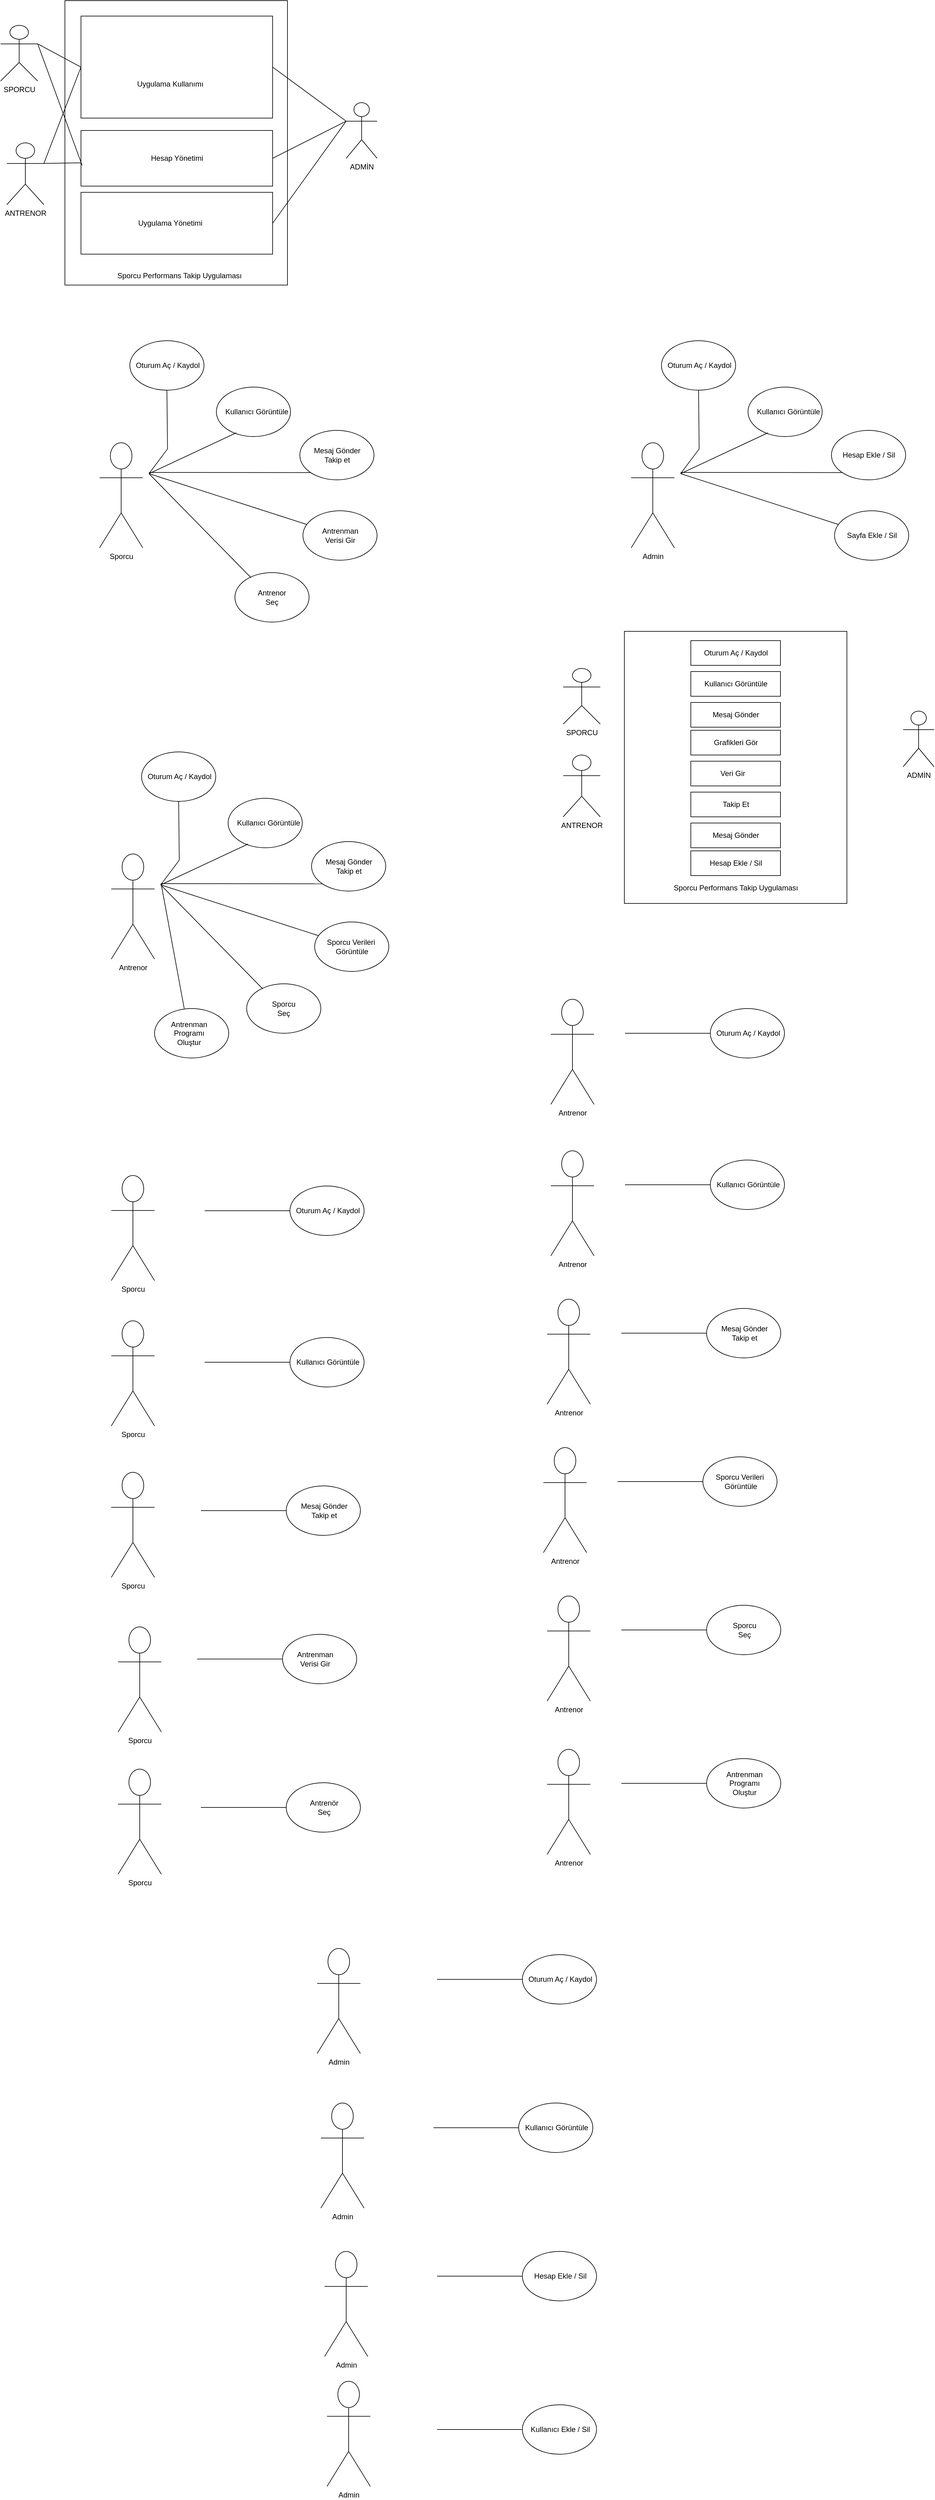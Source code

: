 <mxfile version="24.2.5" type="github">
  <diagram name="Sayfa -1" id="F9p8h_KPN2AIbbvUdC_e">
    <mxGraphModel dx="1235" dy="614" grid="1" gridSize="10" guides="1" tooltips="1" connect="1" arrows="1" fold="1" page="1" pageScale="1" pageWidth="827" pageHeight="1169" math="0" shadow="0">
      <root>
        <mxCell id="0" />
        <mxCell id="1" parent="0" />
        <mxCell id="TQ4YY_q4qZVOCzLpH_U3-81" value="" style="ellipse;whiteSpace=wrap;html=1;" parent="1" vertex="1">
          <mxGeometry x="449" y="935" width="120" height="80" as="geometry" />
        </mxCell>
        <mxCell id="TQ4YY_q4qZVOCzLpH_U3-1" value="SPORCU" style="shape=umlActor;verticalLabelPosition=bottom;verticalAlign=top;html=1;outlineConnect=0;" parent="1" vertex="1">
          <mxGeometry x="70" y="50" width="60" height="90" as="geometry" />
        </mxCell>
        <mxCell id="TQ4YY_q4qZVOCzLpH_U3-2" value="ADMİN" style="shape=umlActor;verticalLabelPosition=bottom;verticalAlign=top;html=1;outlineConnect=0;" parent="1" vertex="1">
          <mxGeometry x="629" y="175" width="50" height="90" as="geometry" />
        </mxCell>
        <mxCell id="TQ4YY_q4qZVOCzLpH_U3-3" value="ANTRENOR" style="shape=umlActor;verticalLabelPosition=bottom;verticalAlign=top;html=1;outlineConnect=0;" parent="1" vertex="1">
          <mxGeometry x="80" y="240" width="60" height="100" as="geometry" />
        </mxCell>
        <mxCell id="TQ4YY_q4qZVOCzLpH_U3-5" value="" style="rounded=0;whiteSpace=wrap;html=1;" parent="1" vertex="1">
          <mxGeometry x="174" y="10" width="360" height="460" as="geometry" />
        </mxCell>
        <mxCell id="TQ4YY_q4qZVOCzLpH_U3-11" value="" style="rounded=0;whiteSpace=wrap;html=1;" parent="1" vertex="1">
          <mxGeometry x="200" y="320" width="310" height="100" as="geometry" />
        </mxCell>
        <mxCell id="TQ4YY_q4qZVOCzLpH_U3-13" value="Sporcu Performans Takip Uygulaması" style="text;html=1;align=center;verticalAlign=middle;resizable=0;points=[];autosize=1;strokeColor=none;fillColor=none;" parent="1" vertex="1">
          <mxGeometry x="249" y="440" width="220" height="30" as="geometry" />
        </mxCell>
        <mxCell id="TQ4YY_q4qZVOCzLpH_U3-15" value="Uygulama Yönetimi" style="text;html=1;align=center;verticalAlign=middle;resizable=0;points=[];autosize=1;strokeColor=none;fillColor=none;" parent="1" vertex="1">
          <mxGeometry x="279" y="355" width="130" height="30" as="geometry" />
        </mxCell>
        <mxCell id="TQ4YY_q4qZVOCzLpH_U3-25" value="" style="rounded=0;whiteSpace=wrap;html=1;" parent="1" vertex="1">
          <mxGeometry x="200" y="220" width="310" height="90" as="geometry" />
        </mxCell>
        <mxCell id="TQ4YY_q4qZVOCzLpH_U3-26" value="" style="rounded=0;whiteSpace=wrap;html=1;" parent="1" vertex="1">
          <mxGeometry x="200" y="35" width="310" height="165" as="geometry" />
        </mxCell>
        <mxCell id="TQ4YY_q4qZVOCzLpH_U3-31" value="Uygulama Kullanımı" style="text;html=1;align=center;verticalAlign=middle;resizable=0;points=[];autosize=1;strokeColor=none;fillColor=none;" parent="1" vertex="1">
          <mxGeometry x="279" y="130" width="130" height="30" as="geometry" />
        </mxCell>
        <mxCell id="TQ4YY_q4qZVOCzLpH_U3-32" value="Hesap Yönetimi" style="text;html=1;align=center;verticalAlign=middle;resizable=0;points=[];autosize=1;strokeColor=none;fillColor=none;" parent="1" vertex="1">
          <mxGeometry x="300" y="250" width="110" height="30" as="geometry" />
        </mxCell>
        <mxCell id="TQ4YY_q4qZVOCzLpH_U3-34" value="SPORCU" style="shape=umlActor;verticalLabelPosition=bottom;verticalAlign=top;html=1;outlineConnect=0;" parent="1" vertex="1">
          <mxGeometry x="980" y="1090" width="60" height="90" as="geometry" />
        </mxCell>
        <mxCell id="TQ4YY_q4qZVOCzLpH_U3-35" value="ADMİN" style="shape=umlActor;verticalLabelPosition=bottom;verticalAlign=top;html=1;outlineConnect=0;" parent="1" vertex="1">
          <mxGeometry x="1530" y="1159" width="50" height="90" as="geometry" />
        </mxCell>
        <mxCell id="TQ4YY_q4qZVOCzLpH_U3-36" value="ANTRENOR" style="shape=umlActor;verticalLabelPosition=bottom;verticalAlign=top;html=1;outlineConnect=0;" parent="1" vertex="1">
          <mxGeometry x="980" y="1230" width="60" height="100" as="geometry" />
        </mxCell>
        <mxCell id="TQ4YY_q4qZVOCzLpH_U3-37" value="" style="rounded=0;whiteSpace=wrap;html=1;" parent="1" vertex="1">
          <mxGeometry x="1079" y="1030" width="360" height="440" as="geometry" />
        </mxCell>
        <mxCell id="TQ4YY_q4qZVOCzLpH_U3-38" value="" style="rounded=0;whiteSpace=wrap;html=1;" parent="1" vertex="1">
          <mxGeometry x="1186.5" y="1045" width="145" height="40" as="geometry" />
        </mxCell>
        <mxCell id="TQ4YY_q4qZVOCzLpH_U3-39" value="" style="rounded=0;whiteSpace=wrap;html=1;" parent="1" vertex="1">
          <mxGeometry x="1186.5" y="1095" width="145" height="40" as="geometry" />
        </mxCell>
        <mxCell id="TQ4YY_q4qZVOCzLpH_U3-40" value="" style="rounded=0;whiteSpace=wrap;html=1;" parent="1" vertex="1">
          <mxGeometry x="1186.5" y="1145" width="145" height="40" as="geometry" />
        </mxCell>
        <mxCell id="TQ4YY_q4qZVOCzLpH_U3-41" value="" style="rounded=0;whiteSpace=wrap;html=1;" parent="1" vertex="1">
          <mxGeometry x="1186.5" y="1385" width="145" height="40" as="geometry" />
        </mxCell>
        <mxCell id="TQ4YY_q4qZVOCzLpH_U3-42" value="Sporcu Performans Takip Uygulaması" style="text;html=1;align=center;verticalAlign=middle;resizable=0;points=[];autosize=1;strokeColor=none;fillColor=none;" parent="1" vertex="1">
          <mxGeometry x="1149" y="1430" width="220" height="30" as="geometry" />
        </mxCell>
        <mxCell id="TQ4YY_q4qZVOCzLpH_U3-43" value="Hesap Ekle / Sil" style="text;html=1;align=center;verticalAlign=middle;resizable=0;points=[];autosize=1;strokeColor=none;fillColor=none;" parent="1" vertex="1">
          <mxGeometry x="1204" y="1390" width="110" height="30" as="geometry" />
        </mxCell>
        <mxCell id="TQ4YY_q4qZVOCzLpH_U3-44" value="Mesaj Gönder" style="text;html=1;align=center;verticalAlign=middle;resizable=0;points=[];autosize=1;strokeColor=none;fillColor=none;" parent="1" vertex="1">
          <mxGeometry x="1209" y="1150" width="100" height="30" as="geometry" />
        </mxCell>
        <mxCell id="TQ4YY_q4qZVOCzLpH_U3-45" value="Kullanıcı Görüntüle" style="text;html=1;align=center;verticalAlign=middle;resizable=0;points=[];autosize=1;strokeColor=none;fillColor=none;" parent="1" vertex="1">
          <mxGeometry x="1194" y="1100" width="130" height="30" as="geometry" />
        </mxCell>
        <mxCell id="TQ4YY_q4qZVOCzLpH_U3-46" value="Oturum Aç / Kaydol" style="text;html=1;align=center;verticalAlign=middle;resizable=0;points=[];autosize=1;strokeColor=none;fillColor=none;" parent="1" vertex="1">
          <mxGeometry x="1194" y="1050" width="130" height="30" as="geometry" />
        </mxCell>
        <mxCell id="TQ4YY_q4qZVOCzLpH_U3-48" value="" style="rounded=0;whiteSpace=wrap;html=1;" parent="1" vertex="1">
          <mxGeometry x="1186.5" y="1340" width="145" height="40" as="geometry" />
        </mxCell>
        <mxCell id="TQ4YY_q4qZVOCzLpH_U3-49" value="" style="rounded=0;whiteSpace=wrap;html=1;" parent="1" vertex="1">
          <mxGeometry x="1186.5" y="1290" width="145" height="40" as="geometry" />
        </mxCell>
        <mxCell id="TQ4YY_q4qZVOCzLpH_U3-50" value="" style="rounded=0;whiteSpace=wrap;html=1;" parent="1" vertex="1">
          <mxGeometry x="1186.5" y="1240" width="145" height="40" as="geometry" />
        </mxCell>
        <mxCell id="TQ4YY_q4qZVOCzLpH_U3-51" value="" style="rounded=0;whiteSpace=wrap;html=1;" parent="1" vertex="1">
          <mxGeometry x="1186.5" y="1190" width="145" height="40" as="geometry" />
        </mxCell>
        <mxCell id="TQ4YY_q4qZVOCzLpH_U3-52" value="Grafikleri Gör" style="text;html=1;align=center;verticalAlign=middle;resizable=0;points=[];autosize=1;strokeColor=none;fillColor=none;" parent="1" vertex="1">
          <mxGeometry x="1214" y="1195" width="90" height="30" as="geometry" />
        </mxCell>
        <mxCell id="TQ4YY_q4qZVOCzLpH_U3-53" value="Veri Gir" style="text;html=1;align=center;verticalAlign=middle;resizable=0;points=[];autosize=1;strokeColor=none;fillColor=none;" parent="1" vertex="1">
          <mxGeometry x="1224" y="1245" width="60" height="30" as="geometry" />
        </mxCell>
        <mxCell id="TQ4YY_q4qZVOCzLpH_U3-54" value="Takip Et" style="text;html=1;align=center;verticalAlign=middle;resizable=0;points=[];autosize=1;strokeColor=none;fillColor=none;" parent="1" vertex="1">
          <mxGeometry x="1224" y="1295" width="70" height="30" as="geometry" />
        </mxCell>
        <mxCell id="TQ4YY_q4qZVOCzLpH_U3-55" value="Mesaj Gönder" style="text;html=1;align=center;verticalAlign=middle;resizable=0;points=[];autosize=1;strokeColor=none;fillColor=none;" parent="1" vertex="1">
          <mxGeometry x="1209" y="1345" width="100" height="30" as="geometry" />
        </mxCell>
        <mxCell id="TQ4YY_q4qZVOCzLpH_U3-58" value="" style="endArrow=none;html=1;rounded=0;exitX=0;exitY=0.333;exitDx=0;exitDy=0;exitPerimeter=0;entryX=1;entryY=0.5;entryDx=0;entryDy=0;" parent="1" source="TQ4YY_q4qZVOCzLpH_U3-2" target="TQ4YY_q4qZVOCzLpH_U3-26" edge="1">
          <mxGeometry width="50" height="50" relative="1" as="geometry">
            <mxPoint x="680" y="270" as="sourcePoint" />
            <mxPoint x="730" y="220" as="targetPoint" />
          </mxGeometry>
        </mxCell>
        <mxCell id="TQ4YY_q4qZVOCzLpH_U3-63" value="" style="endArrow=none;html=1;rounded=0;exitX=0;exitY=0.333;exitDx=0;exitDy=0;exitPerimeter=0;entryX=1;entryY=0.5;entryDx=0;entryDy=0;" parent="1" source="TQ4YY_q4qZVOCzLpH_U3-2" target="TQ4YY_q4qZVOCzLpH_U3-25" edge="1">
          <mxGeometry width="50" height="50" relative="1" as="geometry">
            <mxPoint x="690" y="280" as="sourcePoint" />
            <mxPoint x="740" y="230" as="targetPoint" />
          </mxGeometry>
        </mxCell>
        <mxCell id="TQ4YY_q4qZVOCzLpH_U3-64" value="" style="endArrow=none;html=1;rounded=0;exitX=0;exitY=0.333;exitDx=0;exitDy=0;exitPerimeter=0;entryX=1;entryY=0.5;entryDx=0;entryDy=0;" parent="1" source="TQ4YY_q4qZVOCzLpH_U3-2" target="TQ4YY_q4qZVOCzLpH_U3-11" edge="1">
          <mxGeometry width="50" height="50" relative="1" as="geometry">
            <mxPoint x="700" y="290" as="sourcePoint" />
            <mxPoint x="750" y="240" as="targetPoint" />
          </mxGeometry>
        </mxCell>
        <mxCell id="TQ4YY_q4qZVOCzLpH_U3-65" value="" style="endArrow=none;html=1;rounded=0;exitX=1;exitY=0.333;exitDx=0;exitDy=0;exitPerimeter=0;entryX=0;entryY=0.5;entryDx=0;entryDy=0;" parent="1" source="TQ4YY_q4qZVOCzLpH_U3-1" target="TQ4YY_q4qZVOCzLpH_U3-26" edge="1">
          <mxGeometry width="50" height="50" relative="1" as="geometry">
            <mxPoint x="710" y="300" as="sourcePoint" />
            <mxPoint x="760" y="250" as="targetPoint" />
          </mxGeometry>
        </mxCell>
        <mxCell id="TQ4YY_q4qZVOCzLpH_U3-66" value="" style="endArrow=none;html=1;rounded=0;exitX=1;exitY=0.333;exitDx=0;exitDy=0;exitPerimeter=0;entryX=-0.001;entryY=0.582;entryDx=0;entryDy=0;entryPerimeter=0;" parent="1" source="TQ4YY_q4qZVOCzLpH_U3-3" target="TQ4YY_q4qZVOCzLpH_U3-25" edge="1">
          <mxGeometry width="50" height="50" relative="1" as="geometry">
            <mxPoint x="720" y="310" as="sourcePoint" />
            <mxPoint x="770" y="260" as="targetPoint" />
          </mxGeometry>
        </mxCell>
        <mxCell id="TQ4YY_q4qZVOCzLpH_U3-67" value="" style="endArrow=none;html=1;rounded=0;exitX=1;exitY=0.333;exitDx=0;exitDy=0;exitPerimeter=0;entryX=0;entryY=0.5;entryDx=0;entryDy=0;" parent="1" source="TQ4YY_q4qZVOCzLpH_U3-3" target="TQ4YY_q4qZVOCzLpH_U3-26" edge="1">
          <mxGeometry width="50" height="50" relative="1" as="geometry">
            <mxPoint x="730" y="320" as="sourcePoint" />
            <mxPoint x="780" y="270" as="targetPoint" />
          </mxGeometry>
        </mxCell>
        <mxCell id="TQ4YY_q4qZVOCzLpH_U3-68" value="" style="endArrow=none;html=1;rounded=0;exitX=1;exitY=0.333;exitDx=0;exitDy=0;exitPerimeter=0;entryX=0.006;entryY=0.627;entryDx=0;entryDy=0;entryPerimeter=0;" parent="1" source="TQ4YY_q4qZVOCzLpH_U3-1" target="TQ4YY_q4qZVOCzLpH_U3-25" edge="1">
          <mxGeometry width="50" height="50" relative="1" as="geometry">
            <mxPoint x="740" y="330" as="sourcePoint" />
            <mxPoint x="790" y="280" as="targetPoint" />
          </mxGeometry>
        </mxCell>
        <mxCell id="TQ4YY_q4qZVOCzLpH_U3-71" value="Sporcu" style="shape=umlActor;verticalLabelPosition=bottom;verticalAlign=top;html=1;outlineConnect=0;" parent="1" vertex="1">
          <mxGeometry x="230" y="725" width="70" height="170" as="geometry" />
        </mxCell>
        <mxCell id="TQ4YY_q4qZVOCzLpH_U3-72" value="" style="ellipse;whiteSpace=wrap;html=1;" parent="1" vertex="1">
          <mxGeometry x="419" y="635" width="120" height="80" as="geometry" />
        </mxCell>
        <mxCell id="TQ4YY_q4qZVOCzLpH_U3-73" value="" style="ellipse;whiteSpace=wrap;html=1;" parent="1" vertex="1">
          <mxGeometry x="559" y="835" width="120" height="80" as="geometry" />
        </mxCell>
        <mxCell id="TQ4YY_q4qZVOCzLpH_U3-74" value="" style="ellipse;whiteSpace=wrap;html=1;" parent="1" vertex="1">
          <mxGeometry x="279" y="560" width="120" height="80" as="geometry" />
        </mxCell>
        <mxCell id="TQ4YY_q4qZVOCzLpH_U3-75" value="" style="ellipse;whiteSpace=wrap;html=1;" parent="1" vertex="1">
          <mxGeometry x="554" y="705" width="120" height="80" as="geometry" />
        </mxCell>
        <mxCell id="TQ4YY_q4qZVOCzLpH_U3-85" value="" style="endArrow=none;html=1;rounded=0;entryX=0.5;entryY=1;entryDx=0;entryDy=0;" parent="1" target="TQ4YY_q4qZVOCzLpH_U3-74" edge="1">
          <mxGeometry width="50" height="50" relative="1" as="geometry">
            <mxPoint x="310" y="775" as="sourcePoint" />
            <mxPoint x="360" y="645" as="targetPoint" />
            <Array as="points">
              <mxPoint x="340" y="735" />
            </Array>
          </mxGeometry>
        </mxCell>
        <mxCell id="TQ4YY_q4qZVOCzLpH_U3-86" value="" style="endArrow=none;html=1;rounded=0;entryX=0.268;entryY=0.925;entryDx=0;entryDy=0;entryPerimeter=0;" parent="1" target="TQ4YY_q4qZVOCzLpH_U3-72" edge="1">
          <mxGeometry width="50" height="50" relative="1" as="geometry">
            <mxPoint x="310" y="775" as="sourcePoint" />
            <mxPoint x="500" y="795" as="targetPoint" />
          </mxGeometry>
        </mxCell>
        <mxCell id="TQ4YY_q4qZVOCzLpH_U3-87" value="" style="endArrow=none;html=1;rounded=0;entryX=0;entryY=1;entryDx=0;entryDy=0;" parent="1" target="TQ4YY_q4qZVOCzLpH_U3-75" edge="1">
          <mxGeometry width="50" height="50" relative="1" as="geometry">
            <mxPoint x="310" y="773" as="sourcePoint" />
            <mxPoint x="510" y="805" as="targetPoint" />
          </mxGeometry>
        </mxCell>
        <mxCell id="TQ4YY_q4qZVOCzLpH_U3-88" value="" style="endArrow=none;html=1;rounded=0;entryX=0.048;entryY=0.275;entryDx=0;entryDy=0;entryPerimeter=0;" parent="1" target="TQ4YY_q4qZVOCzLpH_U3-73" edge="1">
          <mxGeometry width="50" height="50" relative="1" as="geometry">
            <mxPoint x="310" y="775" as="sourcePoint" />
            <mxPoint x="520" y="815" as="targetPoint" />
          </mxGeometry>
        </mxCell>
        <mxCell id="TQ4YY_q4qZVOCzLpH_U3-89" value="" style="endArrow=none;html=1;rounded=0;entryX=0.218;entryY=0.105;entryDx=0;entryDy=0;entryPerimeter=0;" parent="1" target="TQ4YY_q4qZVOCzLpH_U3-81" edge="1">
          <mxGeometry width="50" height="50" relative="1" as="geometry">
            <mxPoint x="310" y="775" as="sourcePoint" />
            <mxPoint x="530" y="825" as="targetPoint" />
          </mxGeometry>
        </mxCell>
        <mxCell id="TQ4YY_q4qZVOCzLpH_U3-90" value="Oturum Aç / Kaydol" style="text;html=1;align=center;verticalAlign=middle;resizable=0;points=[];autosize=1;strokeColor=none;fillColor=none;" parent="1" vertex="1">
          <mxGeometry x="275" y="585" width="130" height="30" as="geometry" />
        </mxCell>
        <mxCell id="TQ4YY_q4qZVOCzLpH_U3-91" value="Kullanıcı Görüntüle" style="text;html=1;align=center;verticalAlign=middle;resizable=0;points=[];autosize=1;strokeColor=none;fillColor=none;" parent="1" vertex="1">
          <mxGeometry x="419" y="660" width="130" height="30" as="geometry" />
        </mxCell>
        <mxCell id="TQ4YY_q4qZVOCzLpH_U3-92" value="Mesaj Gönder&lt;div&gt;Takip et&lt;/div&gt;" style="text;html=1;align=center;verticalAlign=middle;resizable=0;points=[];autosize=1;strokeColor=none;fillColor=none;" parent="1" vertex="1">
          <mxGeometry x="564" y="725" width="100" height="40" as="geometry" />
        </mxCell>
        <mxCell id="TQ4YY_q4qZVOCzLpH_U3-93" value="&lt;div data-sider-select-id=&quot;3e3904bb-3e57-48af-86de-5b4dbb891e42&quot;&gt;Antrenman&lt;/div&gt;Verisi Gir" style="text;html=1;align=center;verticalAlign=middle;resizable=0;points=[];autosize=1;strokeColor=none;fillColor=none;" parent="1" vertex="1">
          <mxGeometry x="579" y="855" width="80" height="40" as="geometry" />
        </mxCell>
        <mxCell id="TQ4YY_q4qZVOCzLpH_U3-95" value="Antrenor Seç" style="text;html=1;align=center;verticalAlign=middle;whiteSpace=wrap;rounded=0;" parent="1" vertex="1">
          <mxGeometry x="479" y="960" width="60" height="30" as="geometry" />
        </mxCell>
        <mxCell id="TQ4YY_q4qZVOCzLpH_U3-117" value="" style="ellipse;whiteSpace=wrap;html=1;" parent="1" vertex="1">
          <mxGeometry x="468" y="1600" width="120" height="80" as="geometry" />
        </mxCell>
        <mxCell id="TQ4YY_q4qZVOCzLpH_U3-118" value="Antrenor" style="shape=umlActor;verticalLabelPosition=bottom;verticalAlign=top;html=1;outlineConnect=0;" parent="1" vertex="1">
          <mxGeometry x="249" y="1390" width="70" height="170" as="geometry" />
        </mxCell>
        <mxCell id="TQ4YY_q4qZVOCzLpH_U3-119" value="" style="ellipse;whiteSpace=wrap;html=1;" parent="1" vertex="1">
          <mxGeometry x="438" y="1300" width="120" height="80" as="geometry" />
        </mxCell>
        <mxCell id="TQ4YY_q4qZVOCzLpH_U3-120" value="" style="ellipse;whiteSpace=wrap;html=1;" parent="1" vertex="1">
          <mxGeometry x="578" y="1500" width="120" height="80" as="geometry" />
        </mxCell>
        <mxCell id="TQ4YY_q4qZVOCzLpH_U3-121" value="" style="ellipse;whiteSpace=wrap;html=1;" parent="1" vertex="1">
          <mxGeometry x="298" y="1225" width="120" height="80" as="geometry" />
        </mxCell>
        <mxCell id="TQ4YY_q4qZVOCzLpH_U3-122" value="" style="ellipse;whiteSpace=wrap;html=1;" parent="1" vertex="1">
          <mxGeometry x="573" y="1370" width="120" height="80" as="geometry" />
        </mxCell>
        <mxCell id="TQ4YY_q4qZVOCzLpH_U3-123" value="" style="endArrow=none;html=1;rounded=0;entryX=0.5;entryY=1;entryDx=0;entryDy=0;" parent="1" target="TQ4YY_q4qZVOCzLpH_U3-121" edge="1">
          <mxGeometry width="50" height="50" relative="1" as="geometry">
            <mxPoint x="329" y="1440" as="sourcePoint" />
            <mxPoint x="379" y="1310" as="targetPoint" />
            <Array as="points">
              <mxPoint x="359" y="1400" />
            </Array>
          </mxGeometry>
        </mxCell>
        <mxCell id="TQ4YY_q4qZVOCzLpH_U3-124" value="" style="endArrow=none;html=1;rounded=0;entryX=0.268;entryY=0.925;entryDx=0;entryDy=0;entryPerimeter=0;" parent="1" target="TQ4YY_q4qZVOCzLpH_U3-119" edge="1">
          <mxGeometry width="50" height="50" relative="1" as="geometry">
            <mxPoint x="329" y="1440" as="sourcePoint" />
            <mxPoint x="519" y="1460" as="targetPoint" />
          </mxGeometry>
        </mxCell>
        <mxCell id="TQ4YY_q4qZVOCzLpH_U3-125" value="" style="endArrow=none;html=1;rounded=0;entryX=0;entryY=1;entryDx=0;entryDy=0;" parent="1" target="TQ4YY_q4qZVOCzLpH_U3-122" edge="1">
          <mxGeometry width="50" height="50" relative="1" as="geometry">
            <mxPoint x="329" y="1438" as="sourcePoint" />
            <mxPoint x="529" y="1470" as="targetPoint" />
          </mxGeometry>
        </mxCell>
        <mxCell id="TQ4YY_q4qZVOCzLpH_U3-126" value="" style="endArrow=none;html=1;rounded=0;entryX=0.048;entryY=0.275;entryDx=0;entryDy=0;entryPerimeter=0;" parent="1" target="TQ4YY_q4qZVOCzLpH_U3-120" edge="1">
          <mxGeometry width="50" height="50" relative="1" as="geometry">
            <mxPoint x="329" y="1440" as="sourcePoint" />
            <mxPoint x="539" y="1480" as="targetPoint" />
          </mxGeometry>
        </mxCell>
        <mxCell id="TQ4YY_q4qZVOCzLpH_U3-127" value="" style="endArrow=none;html=1;rounded=0;entryX=0.218;entryY=0.105;entryDx=0;entryDy=0;entryPerimeter=0;" parent="1" target="TQ4YY_q4qZVOCzLpH_U3-117" edge="1">
          <mxGeometry width="50" height="50" relative="1" as="geometry">
            <mxPoint x="329" y="1440" as="sourcePoint" />
            <mxPoint x="549" y="1490" as="targetPoint" />
          </mxGeometry>
        </mxCell>
        <mxCell id="TQ4YY_q4qZVOCzLpH_U3-128" value="Oturum Aç / Kaydol" style="text;html=1;align=center;verticalAlign=middle;resizable=0;points=[];autosize=1;strokeColor=none;fillColor=none;" parent="1" vertex="1">
          <mxGeometry x="294" y="1250" width="130" height="30" as="geometry" />
        </mxCell>
        <mxCell id="TQ4YY_q4qZVOCzLpH_U3-129" value="Kullanıcı Görüntüle" style="text;html=1;align=center;verticalAlign=middle;resizable=0;points=[];autosize=1;strokeColor=none;fillColor=none;" parent="1" vertex="1">
          <mxGeometry x="438" y="1325" width="130" height="30" as="geometry" />
        </mxCell>
        <mxCell id="TQ4YY_q4qZVOCzLpH_U3-130" value="Mesaj Gönder&lt;div&gt;Takip et&lt;/div&gt;" style="text;html=1;align=center;verticalAlign=middle;resizable=0;points=[];autosize=1;strokeColor=none;fillColor=none;" parent="1" vertex="1">
          <mxGeometry x="583" y="1390" width="100" height="40" as="geometry" />
        </mxCell>
        <mxCell id="TQ4YY_q4qZVOCzLpH_U3-131" value="Sporcu Verileri&amp;nbsp;&lt;div&gt;Görüntüle&lt;div data-sider-select-id=&quot;bcd7e068-5583-4f03-8525-5e24136dc2b0&quot;&gt;&lt;/div&gt;&lt;/div&gt;" style="text;html=1;align=center;verticalAlign=middle;resizable=0;points=[];autosize=1;strokeColor=none;fillColor=none;" parent="1" vertex="1">
          <mxGeometry x="588" y="1520" width="100" height="40" as="geometry" />
        </mxCell>
        <mxCell id="TQ4YY_q4qZVOCzLpH_U3-132" value="Sporcu Seç" style="text;html=1;align=center;verticalAlign=middle;whiteSpace=wrap;rounded=0;" parent="1" vertex="1">
          <mxGeometry x="498" y="1625" width="60" height="30" as="geometry" />
        </mxCell>
        <mxCell id="TQ4YY_q4qZVOCzLpH_U3-134" value="Admin" style="shape=umlActor;verticalLabelPosition=bottom;verticalAlign=top;html=1;outlineConnect=0;" parent="1" vertex="1">
          <mxGeometry x="1090" y="725" width="70" height="170" as="geometry" />
        </mxCell>
        <mxCell id="TQ4YY_q4qZVOCzLpH_U3-135" value="" style="ellipse;whiteSpace=wrap;html=1;" parent="1" vertex="1">
          <mxGeometry x="1279" y="635" width="120" height="80" as="geometry" />
        </mxCell>
        <mxCell id="TQ4YY_q4qZVOCzLpH_U3-136" value="" style="ellipse;whiteSpace=wrap;html=1;" parent="1" vertex="1">
          <mxGeometry x="1419" y="835" width="120" height="80" as="geometry" />
        </mxCell>
        <mxCell id="TQ4YY_q4qZVOCzLpH_U3-137" value="" style="ellipse;whiteSpace=wrap;html=1;" parent="1" vertex="1">
          <mxGeometry x="1139" y="560" width="120" height="80" as="geometry" />
        </mxCell>
        <mxCell id="TQ4YY_q4qZVOCzLpH_U3-138" value="" style="ellipse;whiteSpace=wrap;html=1;" parent="1" vertex="1">
          <mxGeometry x="1414" y="705" width="120" height="80" as="geometry" />
        </mxCell>
        <mxCell id="TQ4YY_q4qZVOCzLpH_U3-139" value="" style="endArrow=none;html=1;rounded=0;entryX=0.5;entryY=1;entryDx=0;entryDy=0;" parent="1" target="TQ4YY_q4qZVOCzLpH_U3-137" edge="1">
          <mxGeometry width="50" height="50" relative="1" as="geometry">
            <mxPoint x="1170" y="775" as="sourcePoint" />
            <mxPoint x="1220" y="645" as="targetPoint" />
            <Array as="points">
              <mxPoint x="1200" y="735" />
            </Array>
          </mxGeometry>
        </mxCell>
        <mxCell id="TQ4YY_q4qZVOCzLpH_U3-140" value="" style="endArrow=none;html=1;rounded=0;entryX=0.268;entryY=0.925;entryDx=0;entryDy=0;entryPerimeter=0;" parent="1" target="TQ4YY_q4qZVOCzLpH_U3-135" edge="1">
          <mxGeometry width="50" height="50" relative="1" as="geometry">
            <mxPoint x="1170" y="775" as="sourcePoint" />
            <mxPoint x="1360" y="795" as="targetPoint" />
          </mxGeometry>
        </mxCell>
        <mxCell id="TQ4YY_q4qZVOCzLpH_U3-141" value="" style="endArrow=none;html=1;rounded=0;entryX=0;entryY=1;entryDx=0;entryDy=0;" parent="1" target="TQ4YY_q4qZVOCzLpH_U3-138" edge="1">
          <mxGeometry width="50" height="50" relative="1" as="geometry">
            <mxPoint x="1170" y="773" as="sourcePoint" />
            <mxPoint x="1370" y="805" as="targetPoint" />
          </mxGeometry>
        </mxCell>
        <mxCell id="TQ4YY_q4qZVOCzLpH_U3-142" value="" style="endArrow=none;html=1;rounded=0;entryX=0.048;entryY=0.275;entryDx=0;entryDy=0;entryPerimeter=0;" parent="1" target="TQ4YY_q4qZVOCzLpH_U3-136" edge="1">
          <mxGeometry width="50" height="50" relative="1" as="geometry">
            <mxPoint x="1170" y="775" as="sourcePoint" />
            <mxPoint x="1380" y="815" as="targetPoint" />
          </mxGeometry>
        </mxCell>
        <mxCell id="TQ4YY_q4qZVOCzLpH_U3-144" value="Oturum Aç / Kaydol" style="text;html=1;align=center;verticalAlign=middle;resizable=0;points=[];autosize=1;strokeColor=none;fillColor=none;" parent="1" vertex="1">
          <mxGeometry x="1135" y="585" width="130" height="30" as="geometry" />
        </mxCell>
        <mxCell id="TQ4YY_q4qZVOCzLpH_U3-145" value="Kullanıcı Görüntüle" style="text;html=1;align=center;verticalAlign=middle;resizable=0;points=[];autosize=1;strokeColor=none;fillColor=none;" parent="1" vertex="1">
          <mxGeometry x="1279" y="660" width="130" height="30" as="geometry" />
        </mxCell>
        <mxCell id="TQ4YY_q4qZVOCzLpH_U3-146" value="Hesap Ekle / Sil" style="text;html=1;align=center;verticalAlign=middle;resizable=0;points=[];autosize=1;strokeColor=none;fillColor=none;" parent="1" vertex="1">
          <mxGeometry x="1419" y="730" width="110" height="30" as="geometry" />
        </mxCell>
        <mxCell id="TQ4YY_q4qZVOCzLpH_U3-149" value="" style="ellipse;whiteSpace=wrap;html=1;" parent="1" vertex="1">
          <mxGeometry x="319" y="1640" width="120" height="80" as="geometry" />
        </mxCell>
        <mxCell id="TQ4YY_q4qZVOCzLpH_U3-150" value="" style="endArrow=none;html=1;rounded=0;exitX=0.4;exitY=-0.001;exitDx=0;exitDy=0;exitPerimeter=0;" parent="1" source="TQ4YY_q4qZVOCzLpH_U3-149" edge="1">
          <mxGeometry width="50" height="50" relative="1" as="geometry">
            <mxPoint x="420" y="1480" as="sourcePoint" />
            <mxPoint x="330" y="1440" as="targetPoint" />
          </mxGeometry>
        </mxCell>
        <mxCell id="TQ4YY_q4qZVOCzLpH_U3-153" value="Antrenman Programı Oluştur" style="text;html=1;align=center;verticalAlign=middle;whiteSpace=wrap;rounded=0;" parent="1" vertex="1">
          <mxGeometry x="345" y="1665" width="60" height="30" as="geometry" />
        </mxCell>
        <mxCell id="TQ4YY_q4qZVOCzLpH_U3-156" value="Sayfa Ekle / Sil" style="text;html=1;align=center;verticalAlign=middle;resizable=0;points=[];autosize=1;strokeColor=none;fillColor=none;" parent="1" vertex="1">
          <mxGeometry x="1429" y="860" width="100" height="30" as="geometry" />
        </mxCell>
        <mxCell id="uS2kP-R8Upkv7Lsalodd-1" value="Antrenor" style="shape=umlActor;verticalLabelPosition=bottom;verticalAlign=top;html=1;outlineConnect=0;" vertex="1" parent="1">
          <mxGeometry x="960" y="1625" width="70" height="170" as="geometry" />
        </mxCell>
        <mxCell id="uS2kP-R8Upkv7Lsalodd-2" value="" style="endArrow=none;html=1;rounded=0;" edge="1" parent="1">
          <mxGeometry width="50" height="50" relative="1" as="geometry">
            <mxPoint x="1080" y="1680" as="sourcePoint" />
            <mxPoint x="1230" y="1680" as="targetPoint" />
          </mxGeometry>
        </mxCell>
        <mxCell id="uS2kP-R8Upkv7Lsalodd-3" value="" style="ellipse;whiteSpace=wrap;html=1;" vertex="1" parent="1">
          <mxGeometry x="1218" y="1640" width="120" height="80" as="geometry" />
        </mxCell>
        <mxCell id="uS2kP-R8Upkv7Lsalodd-4" value="Oturum Aç / Kaydol" style="text;html=1;align=center;verticalAlign=middle;resizable=0;points=[];autosize=1;strokeColor=none;fillColor=none;" vertex="1" parent="1">
          <mxGeometry x="1214" y="1665" width="130" height="30" as="geometry" />
        </mxCell>
        <mxCell id="uS2kP-R8Upkv7Lsalodd-5" value="Antrenor" style="shape=umlActor;verticalLabelPosition=bottom;verticalAlign=top;html=1;outlineConnect=0;" vertex="1" parent="1">
          <mxGeometry x="960" y="1870" width="70" height="170" as="geometry" />
        </mxCell>
        <mxCell id="uS2kP-R8Upkv7Lsalodd-6" value="" style="endArrow=none;html=1;rounded=0;" edge="1" parent="1">
          <mxGeometry width="50" height="50" relative="1" as="geometry">
            <mxPoint x="1080" y="1925" as="sourcePoint" />
            <mxPoint x="1230" y="1925" as="targetPoint" />
          </mxGeometry>
        </mxCell>
        <mxCell id="uS2kP-R8Upkv7Lsalodd-7" value="" style="ellipse;whiteSpace=wrap;html=1;" vertex="1" parent="1">
          <mxGeometry x="1218" y="1885" width="120" height="80" as="geometry" />
        </mxCell>
        <mxCell id="uS2kP-R8Upkv7Lsalodd-8" value="Kullanıcı Görüntüle" style="text;html=1;align=center;verticalAlign=middle;resizable=0;points=[];autosize=1;strokeColor=none;fillColor=none;" vertex="1" parent="1">
          <mxGeometry x="1214" y="1910" width="130" height="30" as="geometry" />
        </mxCell>
        <mxCell id="uS2kP-R8Upkv7Lsalodd-25" value="Antrenor" style="shape=umlActor;verticalLabelPosition=bottom;verticalAlign=top;html=1;outlineConnect=0;" vertex="1" parent="1">
          <mxGeometry x="954" y="2110" width="70" height="170" as="geometry" />
        </mxCell>
        <mxCell id="uS2kP-R8Upkv7Lsalodd-26" value="" style="endArrow=none;html=1;rounded=0;" edge="1" parent="1">
          <mxGeometry width="50" height="50" relative="1" as="geometry">
            <mxPoint x="1074" y="2165" as="sourcePoint" />
            <mxPoint x="1224" y="2165" as="targetPoint" />
          </mxGeometry>
        </mxCell>
        <mxCell id="uS2kP-R8Upkv7Lsalodd-27" value="" style="ellipse;whiteSpace=wrap;html=1;" vertex="1" parent="1">
          <mxGeometry x="1212" y="2125" width="120" height="80" as="geometry" />
        </mxCell>
        <mxCell id="uS2kP-R8Upkv7Lsalodd-28" value="Mesaj Gönder&lt;div&gt;Takip et&lt;/div&gt;" style="text;html=1;align=center;verticalAlign=middle;resizable=0;points=[];autosize=1;strokeColor=none;fillColor=none;" vertex="1" parent="1">
          <mxGeometry x="1223" y="2145" width="100" height="40" as="geometry" />
        </mxCell>
        <mxCell id="uS2kP-R8Upkv7Lsalodd-29" value="Antrenor" style="shape=umlActor;verticalLabelPosition=bottom;verticalAlign=top;html=1;outlineConnect=0;" vertex="1" parent="1">
          <mxGeometry x="948" y="2350" width="70" height="170" as="geometry" />
        </mxCell>
        <mxCell id="uS2kP-R8Upkv7Lsalodd-30" value="" style="endArrow=none;html=1;rounded=0;" edge="1" parent="1">
          <mxGeometry width="50" height="50" relative="1" as="geometry">
            <mxPoint x="1068" y="2405" as="sourcePoint" />
            <mxPoint x="1218" y="2405" as="targetPoint" />
          </mxGeometry>
        </mxCell>
        <mxCell id="uS2kP-R8Upkv7Lsalodd-31" value="" style="ellipse;whiteSpace=wrap;html=1;" vertex="1" parent="1">
          <mxGeometry x="1206" y="2365" width="120" height="80" as="geometry" />
        </mxCell>
        <mxCell id="uS2kP-R8Upkv7Lsalodd-32" value="Sporcu Verileri&amp;nbsp;&lt;div&gt;Görüntüle&lt;/div&gt;" style="text;html=1;align=center;verticalAlign=middle;resizable=0;points=[];autosize=1;strokeColor=none;fillColor=none;" vertex="1" parent="1">
          <mxGeometry x="1217" y="2385" width="100" height="40" as="geometry" />
        </mxCell>
        <mxCell id="uS2kP-R8Upkv7Lsalodd-33" value="Antrenor" style="shape=umlActor;verticalLabelPosition=bottom;verticalAlign=top;html=1;outlineConnect=0;" vertex="1" parent="1">
          <mxGeometry x="954" y="2590" width="70" height="170" as="geometry" />
        </mxCell>
        <mxCell id="uS2kP-R8Upkv7Lsalodd-34" value="" style="endArrow=none;html=1;rounded=0;" edge="1" parent="1">
          <mxGeometry width="50" height="50" relative="1" as="geometry">
            <mxPoint x="1074" y="2645" as="sourcePoint" />
            <mxPoint x="1224" y="2645" as="targetPoint" />
          </mxGeometry>
        </mxCell>
        <mxCell id="uS2kP-R8Upkv7Lsalodd-35" value="" style="ellipse;whiteSpace=wrap;html=1;" vertex="1" parent="1">
          <mxGeometry x="1212" y="2605" width="120" height="80" as="geometry" />
        </mxCell>
        <mxCell id="uS2kP-R8Upkv7Lsalodd-36" value="&lt;span style=&quot;text-wrap: wrap;&quot;&gt;Sporcu Seç&lt;/span&gt;" style="text;html=1;align=center;verticalAlign=middle;resizable=0;points=[];autosize=1;strokeColor=none;fillColor=none;" vertex="1" parent="1">
          <mxGeometry x="1228" y="2630" width="90" height="30" as="geometry" />
        </mxCell>
        <mxCell id="uS2kP-R8Upkv7Lsalodd-37" value="Antrenor" style="shape=umlActor;verticalLabelPosition=bottom;verticalAlign=top;html=1;outlineConnect=0;" vertex="1" parent="1">
          <mxGeometry x="954" y="2838" width="70" height="170" as="geometry" />
        </mxCell>
        <mxCell id="uS2kP-R8Upkv7Lsalodd-38" value="" style="endArrow=none;html=1;rounded=0;" edge="1" parent="1">
          <mxGeometry width="50" height="50" relative="1" as="geometry">
            <mxPoint x="1074" y="2893" as="sourcePoint" />
            <mxPoint x="1224" y="2893" as="targetPoint" />
          </mxGeometry>
        </mxCell>
        <mxCell id="uS2kP-R8Upkv7Lsalodd-39" value="" style="ellipse;whiteSpace=wrap;html=1;" vertex="1" parent="1">
          <mxGeometry x="1212" y="2853" width="120" height="80" as="geometry" />
        </mxCell>
        <mxCell id="uS2kP-R8Upkv7Lsalodd-40" value="&lt;span style=&quot;text-wrap: wrap;&quot;&gt;Antrenman Programı Oluştur&lt;/span&gt;" style="text;html=1;align=center;verticalAlign=middle;resizable=0;points=[];autosize=1;strokeColor=none;fillColor=none;" vertex="1" parent="1">
          <mxGeometry x="1183" y="2878" width="180" height="30" as="geometry" />
        </mxCell>
        <mxCell id="uS2kP-R8Upkv7Lsalodd-43" value="Sporcu" style="shape=umlActor;verticalLabelPosition=bottom;verticalAlign=top;html=1;outlineConnect=0;" vertex="1" parent="1">
          <mxGeometry x="260" y="2640" width="70" height="170" as="geometry" />
        </mxCell>
        <mxCell id="uS2kP-R8Upkv7Lsalodd-44" value="Sporcu" style="shape=umlActor;verticalLabelPosition=bottom;verticalAlign=top;html=1;outlineConnect=0;" vertex="1" parent="1">
          <mxGeometry x="249" y="2390" width="70" height="170" as="geometry" />
        </mxCell>
        <mxCell id="uS2kP-R8Upkv7Lsalodd-45" value="Sporcu" style="shape=umlActor;verticalLabelPosition=bottom;verticalAlign=top;html=1;outlineConnect=0;" vertex="1" parent="1">
          <mxGeometry x="249" y="2145" width="70" height="170" as="geometry" />
        </mxCell>
        <mxCell id="uS2kP-R8Upkv7Lsalodd-46" value="Sporcu" style="shape=umlActor;verticalLabelPosition=bottom;verticalAlign=top;html=1;outlineConnect=0;" vertex="1" parent="1">
          <mxGeometry x="249" y="1910" width="70" height="170" as="geometry" />
        </mxCell>
        <mxCell id="uS2kP-R8Upkv7Lsalodd-49" value="Admin" style="shape=umlActor;verticalLabelPosition=bottom;verticalAlign=top;html=1;outlineConnect=0;" vertex="1" parent="1">
          <mxGeometry x="582" y="3160" width="70" height="170" as="geometry" />
        </mxCell>
        <mxCell id="uS2kP-R8Upkv7Lsalodd-52" value="" style="endArrow=none;html=1;rounded=0;" edge="1" parent="1">
          <mxGeometry width="50" height="50" relative="1" as="geometry">
            <mxPoint x="400" y="1967" as="sourcePoint" />
            <mxPoint x="550" y="1967" as="targetPoint" />
          </mxGeometry>
        </mxCell>
        <mxCell id="uS2kP-R8Upkv7Lsalodd-53" value="" style="ellipse;whiteSpace=wrap;html=1;" vertex="1" parent="1">
          <mxGeometry x="538" y="1927" width="120" height="80" as="geometry" />
        </mxCell>
        <mxCell id="uS2kP-R8Upkv7Lsalodd-54" value="Oturum Aç / Kaydol" style="text;html=1;align=center;verticalAlign=middle;resizable=0;points=[];autosize=1;strokeColor=none;fillColor=none;" vertex="1" parent="1">
          <mxGeometry x="534" y="1952" width="130" height="30" as="geometry" />
        </mxCell>
        <mxCell id="uS2kP-R8Upkv7Lsalodd-55" value="" style="endArrow=none;html=1;rounded=0;" edge="1" parent="1">
          <mxGeometry width="50" height="50" relative="1" as="geometry">
            <mxPoint x="400" y="2212" as="sourcePoint" />
            <mxPoint x="550" y="2212" as="targetPoint" />
          </mxGeometry>
        </mxCell>
        <mxCell id="uS2kP-R8Upkv7Lsalodd-56" value="" style="ellipse;whiteSpace=wrap;html=1;" vertex="1" parent="1">
          <mxGeometry x="538" y="2172" width="120" height="80" as="geometry" />
        </mxCell>
        <mxCell id="uS2kP-R8Upkv7Lsalodd-57" value="Kullanıcı Görüntüle" style="text;html=1;align=center;verticalAlign=middle;resizable=0;points=[];autosize=1;strokeColor=none;fillColor=none;" vertex="1" parent="1">
          <mxGeometry x="534" y="2197" width="130" height="30" as="geometry" />
        </mxCell>
        <mxCell id="uS2kP-R8Upkv7Lsalodd-58" value="" style="endArrow=none;html=1;rounded=0;" edge="1" parent="1">
          <mxGeometry width="50" height="50" relative="1" as="geometry">
            <mxPoint x="394" y="2452" as="sourcePoint" />
            <mxPoint x="544" y="2452" as="targetPoint" />
          </mxGeometry>
        </mxCell>
        <mxCell id="uS2kP-R8Upkv7Lsalodd-59" value="" style="ellipse;whiteSpace=wrap;html=1;" vertex="1" parent="1">
          <mxGeometry x="532" y="2412" width="120" height="80" as="geometry" />
        </mxCell>
        <mxCell id="uS2kP-R8Upkv7Lsalodd-60" value="Mesaj Gönder&lt;div&gt;Takip et&lt;/div&gt;" style="text;html=1;align=center;verticalAlign=middle;resizable=0;points=[];autosize=1;strokeColor=none;fillColor=none;" vertex="1" parent="1">
          <mxGeometry x="543" y="2432" width="100" height="40" as="geometry" />
        </mxCell>
        <mxCell id="uS2kP-R8Upkv7Lsalodd-61" value="" style="endArrow=none;html=1;rounded=0;" edge="1" parent="1">
          <mxGeometry width="50" height="50" relative="1" as="geometry">
            <mxPoint x="388" y="2692" as="sourcePoint" />
            <mxPoint x="538" y="2692" as="targetPoint" />
          </mxGeometry>
        </mxCell>
        <mxCell id="uS2kP-R8Upkv7Lsalodd-62" value="" style="ellipse;whiteSpace=wrap;html=1;" vertex="1" parent="1">
          <mxGeometry x="526" y="2652" width="120" height="80" as="geometry" />
        </mxCell>
        <mxCell id="uS2kP-R8Upkv7Lsalodd-64" value="" style="endArrow=none;html=1;rounded=0;" edge="1" parent="1">
          <mxGeometry width="50" height="50" relative="1" as="geometry">
            <mxPoint x="394" y="2932" as="sourcePoint" />
            <mxPoint x="544" y="2932" as="targetPoint" />
          </mxGeometry>
        </mxCell>
        <mxCell id="uS2kP-R8Upkv7Lsalodd-65" value="" style="ellipse;whiteSpace=wrap;html=1;" vertex="1" parent="1">
          <mxGeometry x="532" y="2892" width="120" height="80" as="geometry" />
        </mxCell>
        <mxCell id="uS2kP-R8Upkv7Lsalodd-66" value="&lt;span style=&quot;text-wrap: wrap;&quot;&gt;Antrenör Seç&lt;/span&gt;" style="text;html=1;align=center;verticalAlign=middle;resizable=0;points=[];autosize=1;strokeColor=none;fillColor=none;" vertex="1" parent="1">
          <mxGeometry x="548" y="2917" width="90" height="30" as="geometry" />
        </mxCell>
        <mxCell id="uS2kP-R8Upkv7Lsalodd-72" value="Admin" style="shape=umlActor;verticalLabelPosition=bottom;verticalAlign=top;html=1;outlineConnect=0;" vertex="1" parent="1">
          <mxGeometry x="588" y="3410" width="70" height="170" as="geometry" />
        </mxCell>
        <mxCell id="uS2kP-R8Upkv7Lsalodd-75" value="Admin" style="shape=umlActor;verticalLabelPosition=bottom;verticalAlign=top;html=1;outlineConnect=0;" vertex="1" parent="1">
          <mxGeometry x="594" y="3650" width="70" height="170" as="geometry" />
        </mxCell>
        <mxCell id="uS2kP-R8Upkv7Lsalodd-76" value="Admin" style="shape=umlActor;verticalLabelPosition=bottom;verticalAlign=top;html=1;outlineConnect=0;" vertex="1" parent="1">
          <mxGeometry x="598" y="3860" width="70" height="170" as="geometry" />
        </mxCell>
        <mxCell id="uS2kP-R8Upkv7Lsalodd-88" value="" style="endArrow=none;html=1;rounded=0;" edge="1" parent="1">
          <mxGeometry width="50" height="50" relative="1" as="geometry">
            <mxPoint x="776" y="3210" as="sourcePoint" />
            <mxPoint x="926" y="3210" as="targetPoint" />
          </mxGeometry>
        </mxCell>
        <mxCell id="uS2kP-R8Upkv7Lsalodd-89" value="" style="ellipse;whiteSpace=wrap;html=1;" vertex="1" parent="1">
          <mxGeometry x="914" y="3170" width="120" height="80" as="geometry" />
        </mxCell>
        <mxCell id="uS2kP-R8Upkv7Lsalodd-90" value="Oturum Aç / Kaydol" style="text;html=1;align=center;verticalAlign=middle;resizable=0;points=[];autosize=1;strokeColor=none;fillColor=none;" vertex="1" parent="1">
          <mxGeometry x="910" y="3195" width="130" height="30" as="geometry" />
        </mxCell>
        <mxCell id="uS2kP-R8Upkv7Lsalodd-91" value="" style="endArrow=none;html=1;rounded=0;" edge="1" parent="1">
          <mxGeometry width="50" height="50" relative="1" as="geometry">
            <mxPoint x="770" y="3450" as="sourcePoint" />
            <mxPoint x="920" y="3450" as="targetPoint" />
          </mxGeometry>
        </mxCell>
        <mxCell id="uS2kP-R8Upkv7Lsalodd-92" value="" style="ellipse;whiteSpace=wrap;html=1;" vertex="1" parent="1">
          <mxGeometry x="908" y="3410" width="120" height="80" as="geometry" />
        </mxCell>
        <mxCell id="uS2kP-R8Upkv7Lsalodd-93" value="Kullanıcı Görüntüle" style="text;html=1;align=center;verticalAlign=middle;resizable=0;points=[];autosize=1;strokeColor=none;fillColor=none;" vertex="1" parent="1">
          <mxGeometry x="904" y="3435" width="130" height="30" as="geometry" />
        </mxCell>
        <mxCell id="uS2kP-R8Upkv7Lsalodd-94" value="" style="endArrow=none;html=1;rounded=0;" edge="1" parent="1">
          <mxGeometry width="50" height="50" relative="1" as="geometry">
            <mxPoint x="776" y="3690" as="sourcePoint" />
            <mxPoint x="926" y="3690" as="targetPoint" />
          </mxGeometry>
        </mxCell>
        <mxCell id="uS2kP-R8Upkv7Lsalodd-95" value="" style="ellipse;whiteSpace=wrap;html=1;" vertex="1" parent="1">
          <mxGeometry x="914" y="3650" width="120" height="80" as="geometry" />
        </mxCell>
        <mxCell id="uS2kP-R8Upkv7Lsalodd-96" value="Hesap Ekle / Sil" style="text;html=1;align=center;verticalAlign=middle;resizable=0;points=[];autosize=1;strokeColor=none;fillColor=none;" vertex="1" parent="1">
          <mxGeometry x="920" y="3675" width="110" height="30" as="geometry" />
        </mxCell>
        <mxCell id="uS2kP-R8Upkv7Lsalodd-97" value="" style="endArrow=none;html=1;rounded=0;" edge="1" parent="1">
          <mxGeometry width="50" height="50" relative="1" as="geometry">
            <mxPoint x="776" y="3938" as="sourcePoint" />
            <mxPoint x="926" y="3938" as="targetPoint" />
          </mxGeometry>
        </mxCell>
        <mxCell id="uS2kP-R8Upkv7Lsalodd-98" value="" style="ellipse;whiteSpace=wrap;html=1;" vertex="1" parent="1">
          <mxGeometry x="914" y="3898" width="120" height="80" as="geometry" />
        </mxCell>
        <mxCell id="uS2kP-R8Upkv7Lsalodd-99" value="Kullanıcı Ekle / Sil" style="text;html=1;align=center;verticalAlign=middle;resizable=0;points=[];autosize=1;strokeColor=none;fillColor=none;" vertex="1" parent="1">
          <mxGeometry x="915" y="3923" width="120" height="30" as="geometry" />
        </mxCell>
        <mxCell id="uS2kP-R8Upkv7Lsalodd-103" value="Sporcu" style="shape=umlActor;verticalLabelPosition=bottom;verticalAlign=top;html=1;outlineConnect=0;" vertex="1" parent="1">
          <mxGeometry x="260" y="2870" width="70" height="170" as="geometry" />
        </mxCell>
        <mxCell id="uS2kP-R8Upkv7Lsalodd-104" value="&lt;div style=&quot;text-wrap: nowrap;&quot; data-sider-select-id=&quot;3e3904bb-3e57-48af-86de-5b4dbb891e42&quot;&gt;Antrenman&lt;/div&gt;&lt;span style=&quot;text-wrap: nowrap;&quot;&gt;Verisi Gir&lt;/span&gt;" style="text;html=1;align=center;verticalAlign=middle;whiteSpace=wrap;rounded=0;" vertex="1" parent="1">
          <mxGeometry x="549" y="2677" width="60" height="30" as="geometry" />
        </mxCell>
      </root>
    </mxGraphModel>
  </diagram>
</mxfile>
